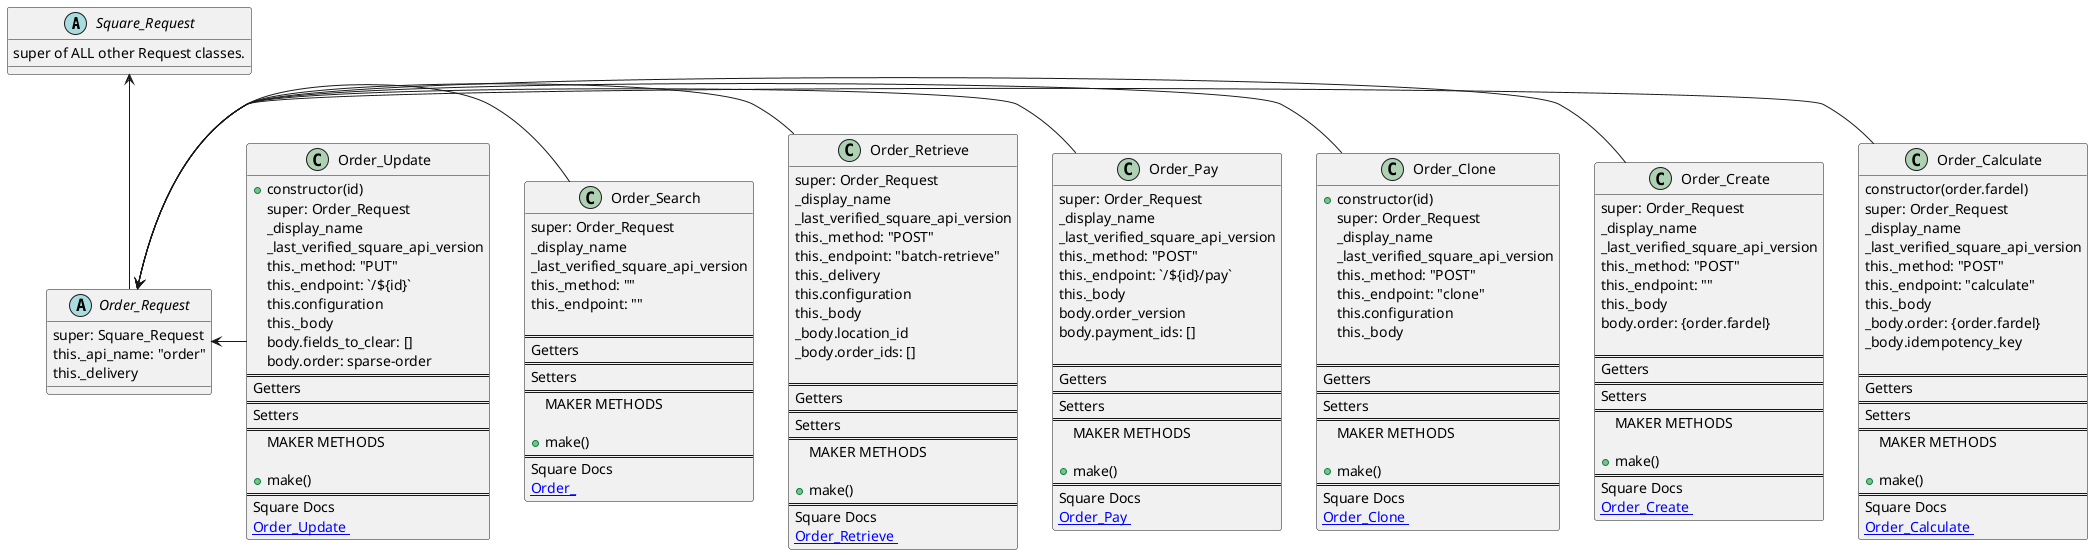 @startuml
'https://plantuml.com/class-diagram


Square_Request <-- Order_Request
Order_Request <- Order_Calculate
Order_Request <- Order_Create
Order_Request <- Order_Clone
Order_Request <- Order_Pay
Order_Request <- Order_Retrieve
Order_Request <- Order_Search
Order_Request <- Order_Update


abstract class Square_Request{
super of ALL other Request classes.
}

abstract class Order_Request {
super: Square_Request
this._api_name: "order"
this._delivery
}


class Order_Calculate {
constructor(order.fardel)
super: Order_Request
_display_name
_last_verified_square_api_version
this._method: "POST"
this._endpoint: "calculate"
this._body
_body.order: {order.fardel}
_body.idempotency_key

==
Getters
==
Setters
==
MAKER METHODS

+make()
==
Square Docs
[[https://developer.squareup.com/reference/square/orders-api/calculate-order Order_Calculate ]]
}

class Order_Create  {
super: Order_Request
_display_name
_last_verified_square_api_version
this._method: "POST"
this._endpoint: ""
this._body
body.order: {order.fardel}

==
Getters
==
Setters
==
MAKER METHODS

+make()
==
Square Docs
[[https://developer.squareup.com/reference/square/orders-api/create-order Order_Create ]]
}
class Order_Clone  {
+constructor(id)
super: Order_Request
_display_name
_last_verified_square_api_version
this._method: "POST"
this._endpoint: "clone"
this.configuration
this._body

==
Getters
==
Setters
==
MAKER METHODS

+make()
==
Square Docs
[[https://developer.squareup.com/reference/square/orders-api/clone-order Order_Clone ]]
}
class Order_Pay  {
super: Order_Request
_display_name
_last_verified_square_api_version
this._method: "POST"
this._endpoint: `/${id}/pay`
this._body
body.order_version
body.payment_ids: []

==
Getters
==
Setters
==
MAKER METHODS

+make()
==
Square Docs
[[https://developer.squareup.com/reference/square/orders-api/pay-order Order_Pay ]]
}
class Order_Retrieve  {
super: Order_Request
_display_name
_last_verified_square_api_version
this._method: "POST"
this._endpoint: "batch-retrieve"
this._delivery
this.configuration
this._body
_body.location_id
_body.order_ids: []

==
Getters
==
Setters
==
MAKER METHODS

+make()
==
Square Docs
[[https://developer.squareup.com/reference/square/orders-api/retrieve-order Order_Retrieve ]]
}
class Order_Search  {
super: Order_Request
_display_name
_last_verified_square_api_version
this._method: ""
this._endpoint: ""

==
Getters
==
Setters
==
MAKER METHODS

+make()
==
Square Docs
[[ Order_ ]]
}
class Order_Update {
+constructor(id)
super: Order_Request
_display_name
_last_verified_square_api_version
this._method: "PUT"
this._endpoint: `/${id}`
this.configuration
this._body
body.fields_to_clear: []
body.order: sparse-order
==
Getters
==
Setters
==
MAKER METHODS

+make()
==
Square Docs
[[https://developer.squareup.com/reference/square/orders-api/update-order Order_Update ]]
}


@enduml